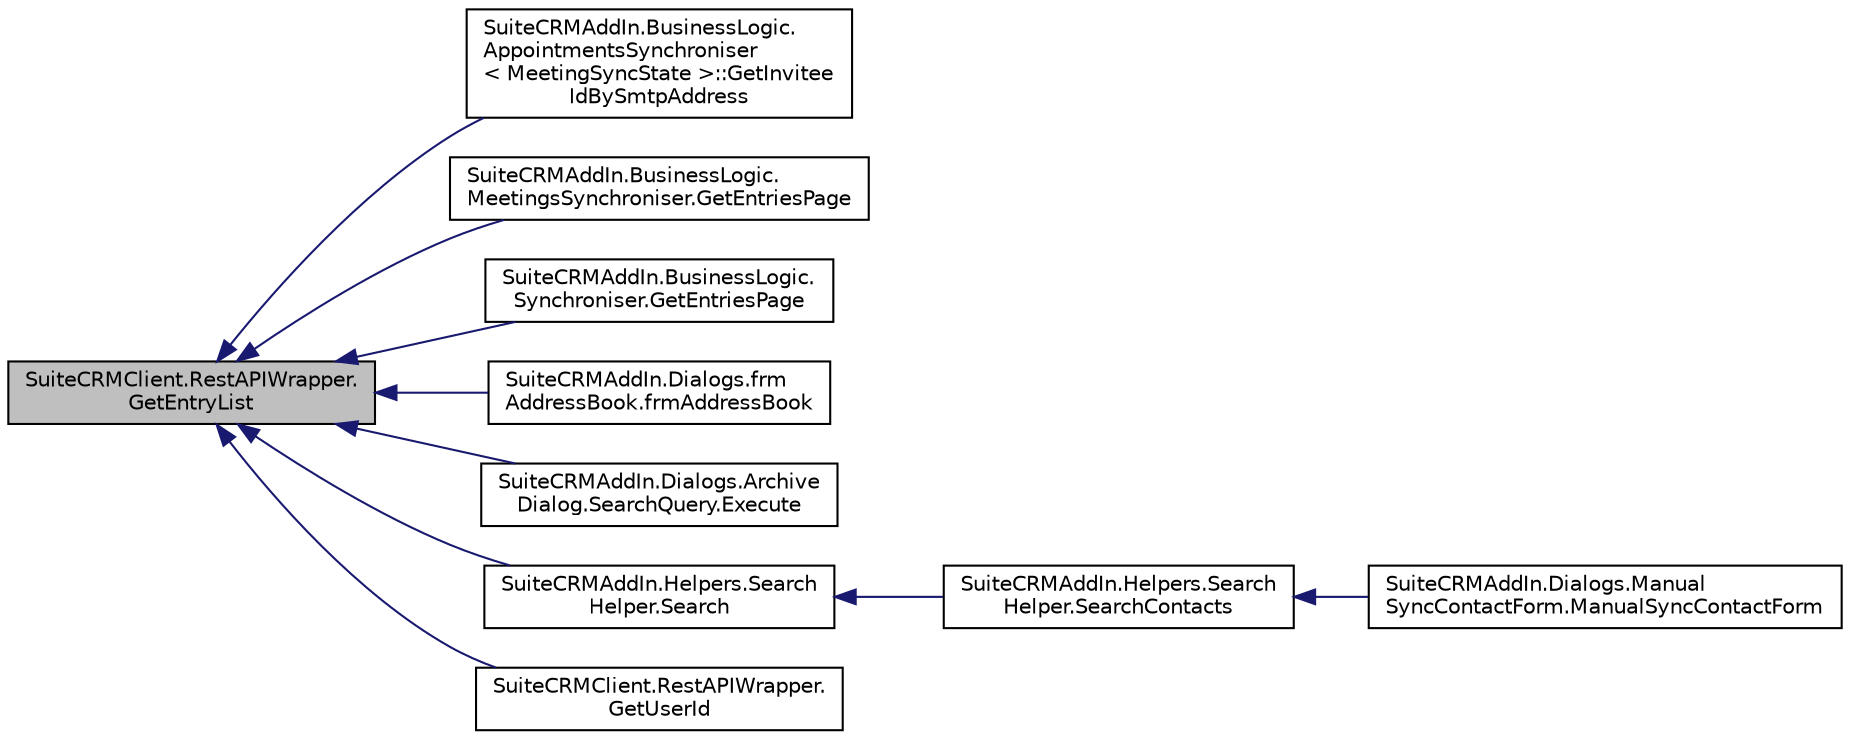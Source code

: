 digraph "SuiteCRMClient.RestAPIWrapper.GetEntryList"
{
  edge [fontname="Helvetica",fontsize="10",labelfontname="Helvetica",labelfontsize="10"];
  node [fontname="Helvetica",fontsize="10",shape=record];
  rankdir="LR";
  Node82 [label="SuiteCRMClient.RestAPIWrapper.\lGetEntryList",height=0.2,width=0.4,color="black", fillcolor="grey75", style="filled", fontcolor="black"];
  Node82 -> Node83 [dir="back",color="midnightblue",fontsize="10",style="solid",fontname="Helvetica"];
  Node83 [label="SuiteCRMAddIn.BusinessLogic.\lAppointmentsSynchroniser\l\< MeetingSyncState \>::GetInvitee\lIdBySmtpAddress",height=0.2,width=0.4,color="black", fillcolor="white", style="filled",URL="$class_suite_c_r_m_add_in_1_1_business_logic_1_1_appointments_synchroniser.html#af8b002babafbe3c21cbd27419ee72e95",tooltip="Get the id of the record with the specified smtpAddress in the module with the specified moduleName..."];
  Node82 -> Node84 [dir="back",color="midnightblue",fontsize="10",style="solid",fontname="Helvetica"];
  Node84 [label="SuiteCRMAddIn.BusinessLogic.\lMeetingsSynchroniser.GetEntriesPage",height=0.2,width=0.4,color="black", fillcolor="white", style="filled",URL="$class_suite_c_r_m_add_in_1_1_business_logic_1_1_meetings_synchroniser.html#a4173455a43277ae26f788a596f09a7d2",tooltip="Specialisation: also fetch names and email ids of recipients. "];
  Node82 -> Node85 [dir="back",color="midnightblue",fontsize="10",style="solid",fontname="Helvetica"];
  Node85 [label="SuiteCRMAddIn.BusinessLogic.\lSynchroniser.GetEntriesPage",height=0.2,width=0.4,color="black", fillcolor="white", style="filled",URL="$class_suite_c_r_m_add_in_1_1_business_logic_1_1_synchroniser.html#a1c05eaaf56c04964c20bc731c87c085b",tooltip="Fetch the page of entries from this module starting at this offset. "];
  Node82 -> Node86 [dir="back",color="midnightblue",fontsize="10",style="solid",fontname="Helvetica"];
  Node86 [label="SuiteCRMAddIn.Dialogs.frm\lAddressBook.frmAddressBook",height=0.2,width=0.4,color="black", fillcolor="white", style="filled",URL="$class_suite_c_r_m_add_in_1_1_dialogs_1_1frm_address_book.html#a3f4f6f3af970c21ddfe73c19c93e02d2"];
  Node82 -> Node87 [dir="back",color="midnightblue",fontsize="10",style="solid",fontname="Helvetica"];
  Node87 [label="SuiteCRMAddIn.Dialogs.Archive\lDialog.SearchQuery.Execute",height=0.2,width=0.4,color="black", fillcolor="white", style="filled",URL="$class_suite_c_r_m_add_in_1_1_dialogs_1_1_archive_dialog_1_1_search_query.html#afbf953bfe93787e6627eaee5417e52a2",tooltip="Execute me on the server. "];
  Node82 -> Node88 [dir="back",color="midnightblue",fontsize="10",style="solid",fontname="Helvetica"];
  Node88 [label="SuiteCRMAddIn.Helpers.Search\lHelper.Search",height=0.2,width=0.4,color="black", fillcolor="white", style="filled",URL="$class_suite_c_r_m_add_in_1_1_helpers_1_1_search_helper.html#ab98328dc340c32aaf12603c7546e7832"];
  Node88 -> Node89 [dir="back",color="midnightblue",fontsize="10",style="solid",fontname="Helvetica"];
  Node89 [label="SuiteCRMAddIn.Helpers.Search\lHelper.SearchContacts",height=0.2,width=0.4,color="black", fillcolor="white", style="filled",URL="$class_suite_c_r_m_add_in_1_1_helpers_1_1_search_helper.html#a174a1f7c67f454fcf32e96972ad6c0a1"];
  Node89 -> Node90 [dir="back",color="midnightblue",fontsize="10",style="solid",fontname="Helvetica"];
  Node90 [label="SuiteCRMAddIn.Dialogs.Manual\lSyncContactForm.ManualSyncContactForm",height=0.2,width=0.4,color="black", fillcolor="white", style="filled",URL="$class_suite_c_r_m_add_in_1_1_dialogs_1_1_manual_sync_contact_form.html#a76691427c37963569813b2e5710e5b9c"];
  Node82 -> Node91 [dir="back",color="midnightblue",fontsize="10",style="solid",fontname="Helvetica"];
  Node91 [label="SuiteCRMClient.RestAPIWrapper.\lGetUserId",height=0.2,width=0.4,color="black", fillcolor="white", style="filled",URL="$class_suite_c_r_m_client_1_1_rest_a_p_i_wrapper.html#a44c76b7b9022a54e7dc443f93ea267dd",tooltip="Get the user id of the user with this email address, if any. "];
}
